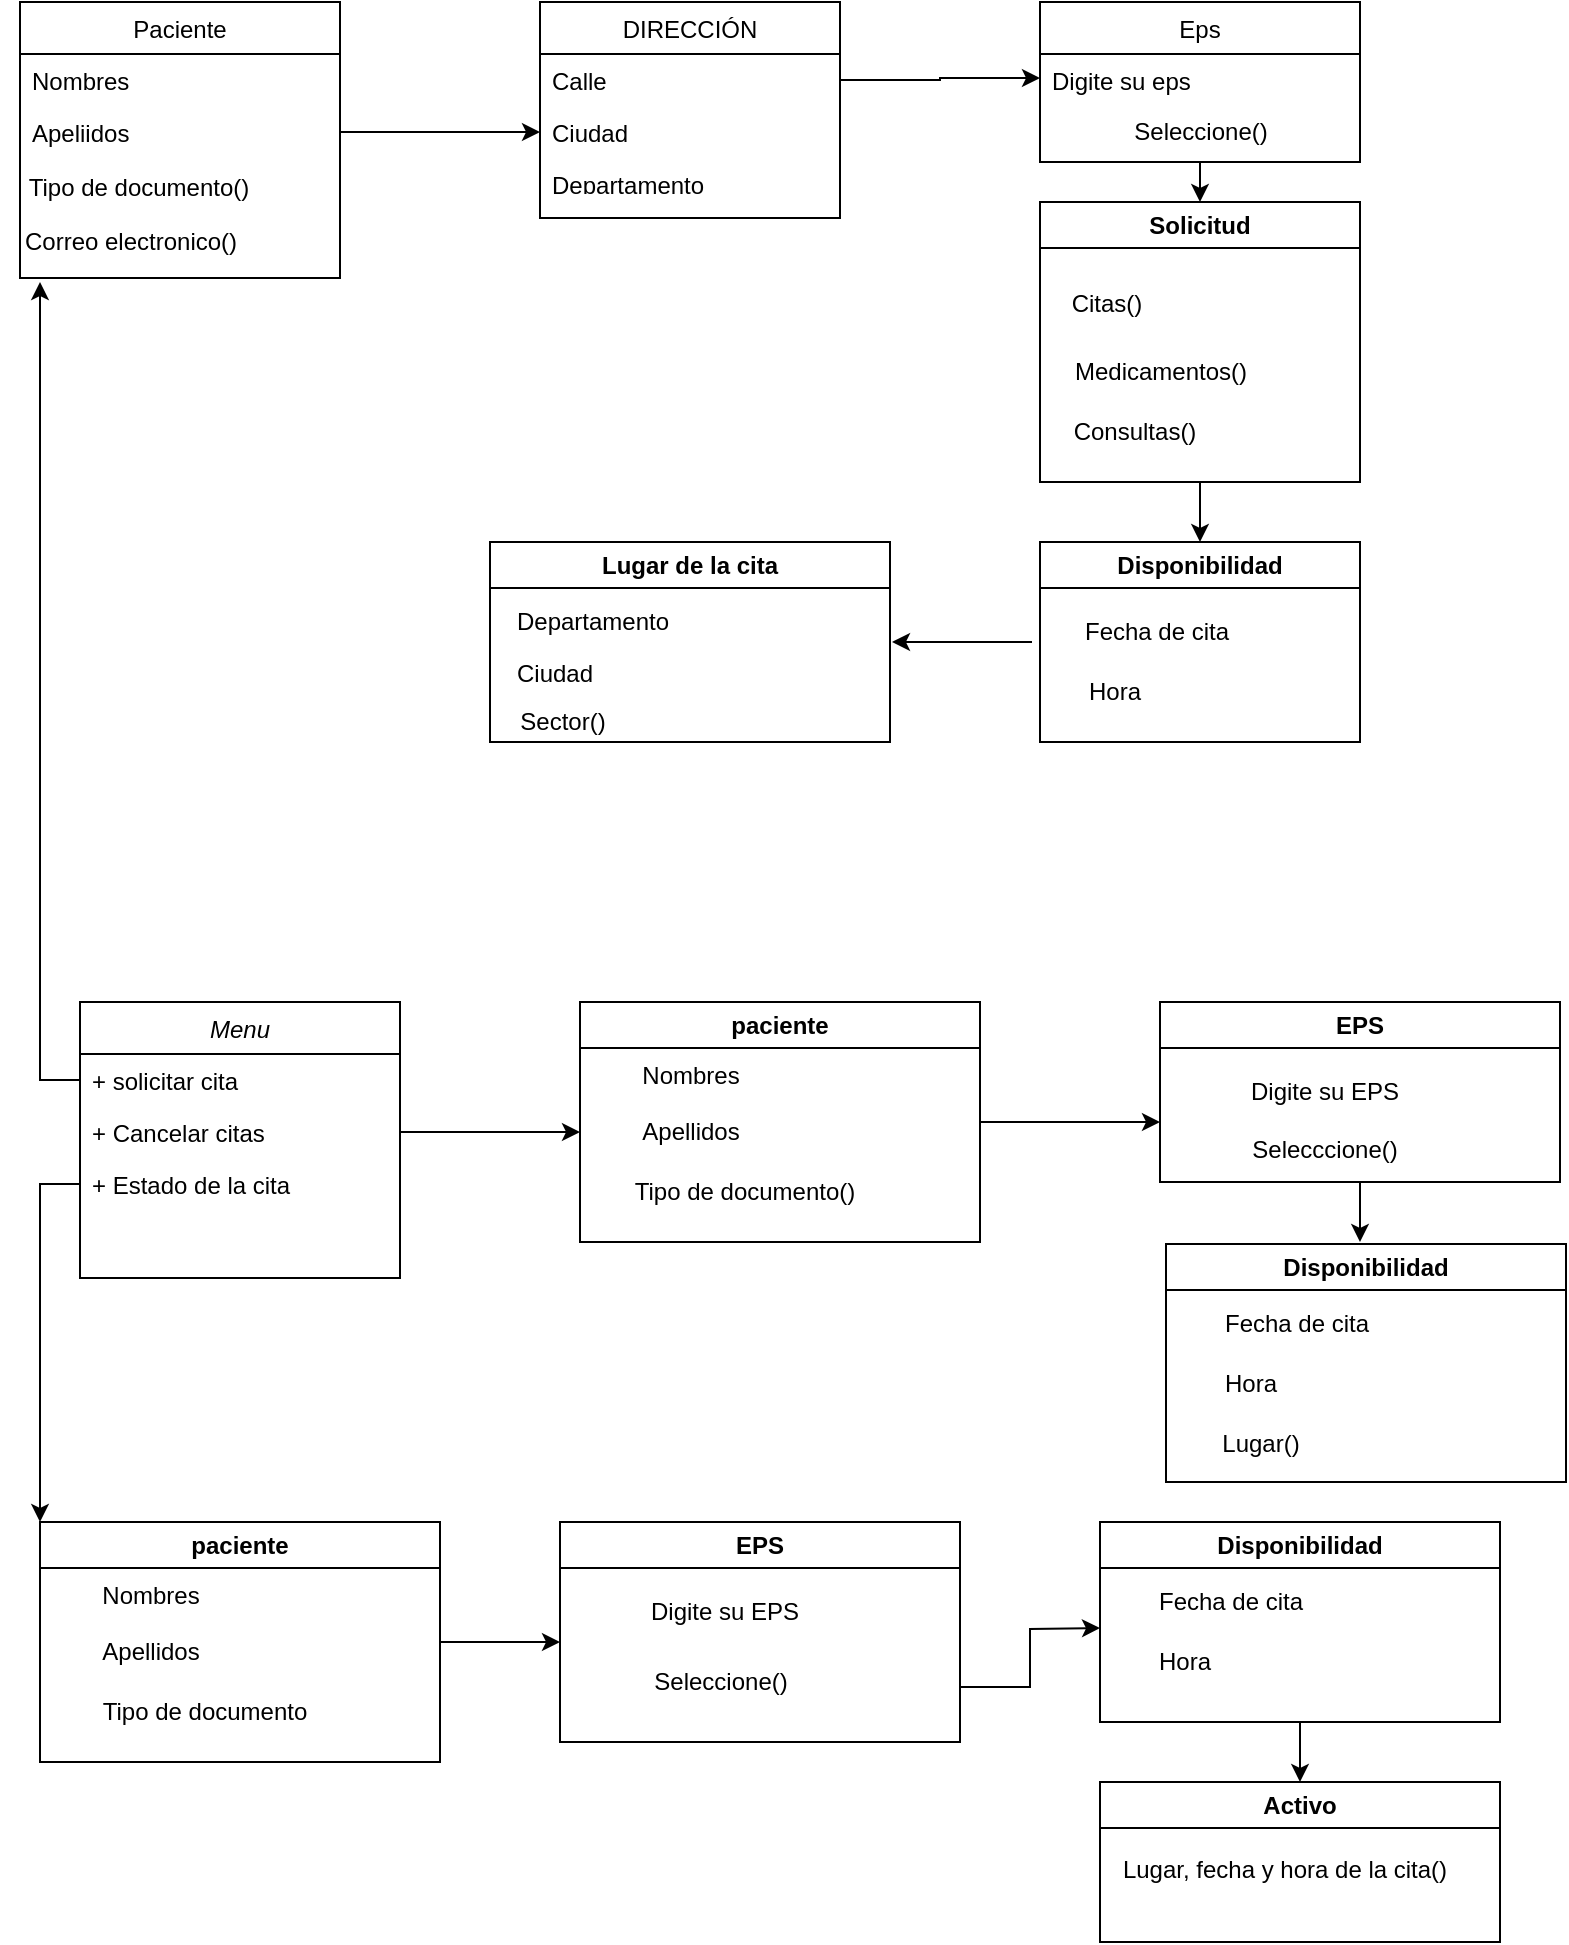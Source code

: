 <mxfile version="21.1.1" type="google">
  <diagram id="C5RBs43oDa-KdzZeNtuy" name="Page-1">
    <mxGraphModel grid="1" page="1" gridSize="10" guides="1" tooltips="1" connect="1" arrows="1" fold="1" pageScale="1" pageWidth="827" pageHeight="1169" math="0" shadow="0">
      <root>
        <mxCell id="WIyWlLk6GJQsqaUBKTNV-0" />
        <mxCell id="WIyWlLk6GJQsqaUBKTNV-1" parent="WIyWlLk6GJQsqaUBKTNV-0" />
        <mxCell id="zkfFHV4jXpPFQw0GAbJ--0" value="Menu" style="swimlane;fontStyle=2;align=center;verticalAlign=top;childLayout=stackLayout;horizontal=1;startSize=26;horizontalStack=0;resizeParent=1;resizeLast=0;collapsible=1;marginBottom=0;rounded=0;shadow=0;strokeWidth=1;" vertex="1" parent="WIyWlLk6GJQsqaUBKTNV-1">
          <mxGeometry x="40" y="40" width="160" height="138" as="geometry">
            <mxRectangle x="230" y="140" width="160" height="26" as="alternateBounds" />
          </mxGeometry>
        </mxCell>
        <mxCell id="M3lzMKewxoY9gHWfVr-m-64" style="edgeStyle=orthogonalEdgeStyle;rounded=0;orthogonalLoop=1;jettySize=auto;html=1;exitX=0;exitY=0.5;exitDx=0;exitDy=0;" edge="1" parent="zkfFHV4jXpPFQw0GAbJ--0" source="zkfFHV4jXpPFQw0GAbJ--1">
          <mxGeometry relative="1" as="geometry">
            <mxPoint x="-20" y="-360" as="targetPoint" />
          </mxGeometry>
        </mxCell>
        <mxCell id="zkfFHV4jXpPFQw0GAbJ--1" value="+ solicitar cita" style="text;align=left;verticalAlign=top;spacingLeft=4;spacingRight=4;overflow=hidden;rotatable=0;points=[[0,0.5],[1,0.5]];portConstraint=eastwest;" vertex="1" parent="zkfFHV4jXpPFQw0GAbJ--0">
          <mxGeometry y="26" width="160" height="26" as="geometry" />
        </mxCell>
        <mxCell id="M3lzMKewxoY9gHWfVr-m-59" style="edgeStyle=orthogonalEdgeStyle;rounded=0;orthogonalLoop=1;jettySize=auto;html=1;exitX=1;exitY=0.5;exitDx=0;exitDy=0;" edge="1" parent="zkfFHV4jXpPFQw0GAbJ--0" source="zkfFHV4jXpPFQw0GAbJ--2">
          <mxGeometry relative="1" as="geometry">
            <mxPoint x="250" y="65" as="targetPoint" />
          </mxGeometry>
        </mxCell>
        <mxCell id="zkfFHV4jXpPFQw0GAbJ--2" value="+ Cancelar citas" style="text;align=left;verticalAlign=top;spacingLeft=4;spacingRight=4;overflow=hidden;rotatable=0;points=[[0,0.5],[1,0.5]];portConstraint=eastwest;rounded=0;shadow=0;html=0;" vertex="1" parent="zkfFHV4jXpPFQw0GAbJ--0">
          <mxGeometry y="52" width="160" height="26" as="geometry" />
        </mxCell>
        <mxCell id="M3lzMKewxoY9gHWfVr-m-73" style="edgeStyle=orthogonalEdgeStyle;rounded=0;orthogonalLoop=1;jettySize=auto;html=1;exitX=0;exitY=0.5;exitDx=0;exitDy=0;" edge="1" parent="zkfFHV4jXpPFQw0GAbJ--0" source="zkfFHV4jXpPFQw0GAbJ--3">
          <mxGeometry relative="1" as="geometry">
            <mxPoint x="-20" y="260" as="targetPoint" />
          </mxGeometry>
        </mxCell>
        <mxCell id="zkfFHV4jXpPFQw0GAbJ--3" value="+ Estado de la cita" style="text;align=left;verticalAlign=top;spacingLeft=4;spacingRight=4;overflow=hidden;rotatable=0;points=[[0,0.5],[1,0.5]];portConstraint=eastwest;rounded=0;shadow=0;html=0;" vertex="1" parent="zkfFHV4jXpPFQw0GAbJ--0">
          <mxGeometry y="78" width="160" height="26" as="geometry" />
        </mxCell>
        <mxCell id="zkfFHV4jXpPFQw0GAbJ--6" value="Paciente" style="swimlane;fontStyle=0;align=center;verticalAlign=top;childLayout=stackLayout;horizontal=1;startSize=26;horizontalStack=0;resizeParent=1;resizeLast=0;collapsible=1;marginBottom=0;rounded=0;shadow=0;strokeWidth=1;" vertex="1" parent="WIyWlLk6GJQsqaUBKTNV-1">
          <mxGeometry x="10" y="-460" width="160" height="138" as="geometry">
            <mxRectangle x="130" y="380" width="160" height="26" as="alternateBounds" />
          </mxGeometry>
        </mxCell>
        <mxCell id="zkfFHV4jXpPFQw0GAbJ--7" value="Nombres" style="text;align=left;verticalAlign=top;spacingLeft=4;spacingRight=4;overflow=hidden;rotatable=0;points=[[0,0.5],[1,0.5]];portConstraint=eastwest;" vertex="1" parent="zkfFHV4jXpPFQw0GAbJ--6">
          <mxGeometry y="26" width="160" height="26" as="geometry" />
        </mxCell>
        <mxCell id="M3lzMKewxoY9gHWfVr-m-53" style="edgeStyle=orthogonalEdgeStyle;rounded=0;orthogonalLoop=1;jettySize=auto;html=1;exitX=1;exitY=0.5;exitDx=0;exitDy=0;" edge="1" parent="zkfFHV4jXpPFQw0GAbJ--6" source="zkfFHV4jXpPFQw0GAbJ--8">
          <mxGeometry relative="1" as="geometry">
            <mxPoint x="260" y="65" as="targetPoint" />
          </mxGeometry>
        </mxCell>
        <mxCell id="zkfFHV4jXpPFQw0GAbJ--8" value="Apeliidos" style="text;align=left;verticalAlign=top;spacingLeft=4;spacingRight=4;overflow=hidden;rotatable=0;points=[[0,0.5],[1,0.5]];portConstraint=eastwest;rounded=0;shadow=0;html=0;" vertex="1" parent="zkfFHV4jXpPFQw0GAbJ--6">
          <mxGeometry y="52" width="160" height="26" as="geometry" />
        </mxCell>
        <mxCell id="M3lzMKewxoY9gHWfVr-m-56" style="edgeStyle=orthogonalEdgeStyle;rounded=0;orthogonalLoop=1;jettySize=auto;html=1;exitX=0.5;exitY=1;exitDx=0;exitDy=0;entryX=0.5;entryY=0;entryDx=0;entryDy=0;" edge="1" parent="WIyWlLk6GJQsqaUBKTNV-1" source="zkfFHV4jXpPFQw0GAbJ--13" target="M3lzMKewxoY9gHWfVr-m-18">
          <mxGeometry relative="1" as="geometry" />
        </mxCell>
        <mxCell id="zkfFHV4jXpPFQw0GAbJ--13" value="Eps" style="swimlane;fontStyle=0;align=center;verticalAlign=top;childLayout=stackLayout;horizontal=1;startSize=26;horizontalStack=0;resizeParent=1;resizeLast=0;collapsible=1;marginBottom=0;rounded=0;shadow=0;strokeWidth=1;" vertex="1" parent="WIyWlLk6GJQsqaUBKTNV-1">
          <mxGeometry x="520" y="-460" width="160" height="80" as="geometry">
            <mxRectangle x="340" y="380" width="170" height="26" as="alternateBounds" />
          </mxGeometry>
        </mxCell>
        <mxCell id="zkfFHV4jXpPFQw0GAbJ--14" value="Digite su eps" style="text;align=left;verticalAlign=top;spacingLeft=4;spacingRight=4;overflow=hidden;rotatable=0;points=[[0,0.5],[1,0.5]];portConstraint=eastwest;" vertex="1" parent="zkfFHV4jXpPFQw0GAbJ--13">
          <mxGeometry y="26" width="160" height="24" as="geometry" />
        </mxCell>
        <mxCell id="M3lzMKewxoY9gHWfVr-m-96" value="Seleccione()" style="text;html=1;align=center;verticalAlign=middle;resizable=0;points=[];autosize=1;strokeColor=none;fillColor=none;" vertex="1" parent="zkfFHV4jXpPFQw0GAbJ--13">
          <mxGeometry y="50" width="160" height="30" as="geometry" />
        </mxCell>
        <mxCell id="zkfFHV4jXpPFQw0GAbJ--17" value="DIRECCIÓN" style="swimlane;fontStyle=0;align=center;verticalAlign=top;childLayout=stackLayout;horizontal=1;startSize=26;horizontalStack=0;resizeParent=1;resizeLast=0;collapsible=1;marginBottom=0;rounded=0;shadow=0;strokeWidth=1;" vertex="1" parent="WIyWlLk6GJQsqaUBKTNV-1">
          <mxGeometry x="270" y="-460" width="150" height="108" as="geometry">
            <mxRectangle x="550" y="140" width="160" height="26" as="alternateBounds" />
          </mxGeometry>
        </mxCell>
        <mxCell id="zkfFHV4jXpPFQw0GAbJ--18" value="Calle" style="text;align=left;verticalAlign=top;spacingLeft=4;spacingRight=4;overflow=hidden;rotatable=0;points=[[0,0.5],[1,0.5]];portConstraint=eastwest;" vertex="1" parent="zkfFHV4jXpPFQw0GAbJ--17">
          <mxGeometry y="26" width="150" height="26" as="geometry" />
        </mxCell>
        <mxCell id="zkfFHV4jXpPFQw0GAbJ--19" value="Ciudad" style="text;align=left;verticalAlign=top;spacingLeft=4;spacingRight=4;overflow=hidden;rotatable=0;points=[[0,0.5],[1,0.5]];portConstraint=eastwest;rounded=0;shadow=0;html=0;" vertex="1" parent="zkfFHV4jXpPFQw0GAbJ--17">
          <mxGeometry y="52" width="150" height="26" as="geometry" />
        </mxCell>
        <mxCell id="zkfFHV4jXpPFQw0GAbJ--20" value="Departamento" style="text;align=left;verticalAlign=top;spacingLeft=4;spacingRight=4;overflow=hidden;rotatable=0;points=[[0,0.5],[1,0.5]];portConstraint=eastwest;rounded=0;shadow=0;html=0;" vertex="1" parent="zkfFHV4jXpPFQw0GAbJ--17">
          <mxGeometry y="78" width="150" height="14" as="geometry" />
        </mxCell>
        <mxCell id="M3lzMKewxoY9gHWfVr-m-63" style="edgeStyle=orthogonalEdgeStyle;rounded=0;orthogonalLoop=1;jettySize=auto;html=1;exitX=0.5;exitY=1;exitDx=0;exitDy=0;entryX=0.5;entryY=0;entryDx=0;entryDy=0;" edge="1" parent="WIyWlLk6GJQsqaUBKTNV-1" source="M3lzMKewxoY9gHWfVr-m-18" target="M3lzMKewxoY9gHWfVr-m-30">
          <mxGeometry relative="1" as="geometry" />
        </mxCell>
        <mxCell id="M3lzMKewxoY9gHWfVr-m-18" value="&lt;font style=&quot;vertical-align: inherit;&quot;&gt;&lt;font style=&quot;vertical-align: inherit;&quot;&gt;Solicitud&lt;/font&gt;&lt;/font&gt;" style="swimlane;whiteSpace=wrap;html=1;" vertex="1" parent="WIyWlLk6GJQsqaUBKTNV-1">
          <mxGeometry x="520" y="-360" width="160" height="140" as="geometry" />
        </mxCell>
        <mxCell id="M3lzMKewxoY9gHWfVr-m-23" value="&lt;font style=&quot;vertical-align: inherit;&quot;&gt;&lt;font style=&quot;vertical-align: inherit;&quot;&gt;&lt;font style=&quot;vertical-align: inherit;&quot;&gt;&lt;font style=&quot;vertical-align: inherit;&quot;&gt;Citas()&lt;/font&gt;&lt;/font&gt;&lt;br&gt;&lt;/font&gt;&lt;/font&gt;" style="text;html=1;align=center;verticalAlign=middle;resizable=0;points=[];autosize=1;strokeColor=none;fillColor=none;" vertex="1" parent="M3lzMKewxoY9gHWfVr-m-18">
          <mxGeometry x="3" y="36" width="60" height="30" as="geometry" />
        </mxCell>
        <mxCell id="M3lzMKewxoY9gHWfVr-m-24" value="&lt;font style=&quot;vertical-align: inherit;&quot;&gt;&lt;font style=&quot;vertical-align: inherit;&quot;&gt;Medicamentos()&lt;/font&gt;&lt;/font&gt;" style="text;html=1;align=center;verticalAlign=middle;resizable=0;points=[];autosize=1;strokeColor=none;fillColor=none;" vertex="1" parent="M3lzMKewxoY9gHWfVr-m-18">
          <mxGeometry x="5" y="70" width="110" height="30" as="geometry" />
        </mxCell>
        <mxCell id="M3lzMKewxoY9gHWfVr-m-25" value="&lt;font style=&quot;vertical-align: inherit;&quot;&gt;&lt;font style=&quot;vertical-align: inherit;&quot;&gt;Consultas()&lt;/font&gt;&lt;/font&gt;" style="text;html=1;align=center;verticalAlign=middle;resizable=0;points=[];autosize=1;strokeColor=none;fillColor=none;" vertex="1" parent="M3lzMKewxoY9gHWfVr-m-18">
          <mxGeometry x="7" y="100" width="80" height="30" as="geometry" />
        </mxCell>
        <mxCell id="M3lzMKewxoY9gHWfVr-m-72" style="edgeStyle=orthogonalEdgeStyle;rounded=0;orthogonalLoop=1;jettySize=auto;html=1;exitX=0;exitY=0.5;exitDx=0;exitDy=0;" edge="1" parent="WIyWlLk6GJQsqaUBKTNV-1">
          <mxGeometry relative="1" as="geometry">
            <mxPoint x="446" y="-140" as="targetPoint" />
            <mxPoint x="516" y="-140" as="sourcePoint" />
          </mxGeometry>
        </mxCell>
        <mxCell id="M3lzMKewxoY9gHWfVr-m-30" value="&lt;font style=&quot;vertical-align: inherit;&quot;&gt;&lt;font style=&quot;vertical-align: inherit;&quot;&gt;Disponibilidad&lt;/font&gt;&lt;/font&gt;" style="swimlane;whiteSpace=wrap;html=1;" vertex="1" parent="WIyWlLk6GJQsqaUBKTNV-1">
          <mxGeometry x="520" y="-190" width="160" height="100" as="geometry" />
        </mxCell>
        <mxCell id="M3lzMKewxoY9gHWfVr-m-31" value="&lt;font style=&quot;vertical-align: inherit;&quot;&gt;&lt;font style=&quot;vertical-align: inherit;&quot;&gt;Fecha de cita&lt;/font&gt;&lt;/font&gt;" style="text;html=1;align=center;verticalAlign=middle;resizable=0;points=[];autosize=1;strokeColor=none;fillColor=none;" vertex="1" parent="M3lzMKewxoY9gHWfVr-m-30">
          <mxGeometry x="8" y="30" width="100" height="30" as="geometry" />
        </mxCell>
        <mxCell id="M3lzMKewxoY9gHWfVr-m-32" value="&lt;font style=&quot;vertical-align: inherit;&quot;&gt;&lt;font style=&quot;vertical-align: inherit;&quot;&gt;Hora&lt;/font&gt;&lt;/font&gt;" style="text;html=1;align=center;verticalAlign=middle;resizable=0;points=[];autosize=1;strokeColor=none;fillColor=none;" vertex="1" parent="M3lzMKewxoY9gHWfVr-m-30">
          <mxGeometry x="12" y="60" width="50" height="30" as="geometry" />
        </mxCell>
        <mxCell id="M3lzMKewxoY9gHWfVr-m-92" style="edgeStyle=orthogonalEdgeStyle;rounded=0;orthogonalLoop=1;jettySize=auto;html=1;exitX=1;exitY=0.5;exitDx=0;exitDy=0;" edge="1" parent="WIyWlLk6GJQsqaUBKTNV-1" source="M3lzMKewxoY9gHWfVr-m-35">
          <mxGeometry relative="1" as="geometry">
            <mxPoint x="580" y="100" as="targetPoint" />
          </mxGeometry>
        </mxCell>
        <mxCell id="M3lzMKewxoY9gHWfVr-m-35" value="&lt;font style=&quot;vertical-align: inherit;&quot;&gt;&lt;font style=&quot;vertical-align: inherit;&quot;&gt;&lt;font style=&quot;vertical-align: inherit;&quot;&gt;&lt;font style=&quot;vertical-align: inherit;&quot;&gt;paciente&lt;/font&gt;&lt;/font&gt;&lt;/font&gt;&lt;/font&gt;" style="swimlane;whiteSpace=wrap;html=1;" vertex="1" parent="WIyWlLk6GJQsqaUBKTNV-1">
          <mxGeometry x="290" y="40" width="200" height="120" as="geometry" />
        </mxCell>
        <mxCell id="M3lzMKewxoY9gHWfVr-m-37" value="&lt;font style=&quot;vertical-align: inherit;&quot;&gt;&lt;font style=&quot;vertical-align: inherit;&quot;&gt;&lt;font style=&quot;vertical-align: inherit;&quot;&gt;&lt;font style=&quot;vertical-align: inherit;&quot;&gt;Apellidos&lt;/font&gt;&lt;/font&gt;&lt;/font&gt;&lt;/font&gt;" style="text;html=1;align=center;verticalAlign=middle;resizable=0;points=[];autosize=1;strokeColor=none;fillColor=none;" vertex="1" parent="M3lzMKewxoY9gHWfVr-m-35">
          <mxGeometry x="20" y="50" width="70" height="30" as="geometry" />
        </mxCell>
        <mxCell id="M3lzMKewxoY9gHWfVr-m-38" value="&lt;font style=&quot;vertical-align: inherit;&quot;&gt;&lt;font style=&quot;vertical-align: inherit;&quot;&gt;Tipo de documento()&lt;/font&gt;&lt;/font&gt;" style="text;html=1;align=center;verticalAlign=middle;resizable=0;points=[];autosize=1;strokeColor=none;fillColor=none;" vertex="1" parent="M3lzMKewxoY9gHWfVr-m-35">
          <mxGeometry x="17" y="80" width="130" height="30" as="geometry" />
        </mxCell>
        <mxCell id="M3lzMKewxoY9gHWfVr-m-36" value="&lt;font style=&quot;vertical-align: inherit;&quot;&gt;&lt;font style=&quot;vertical-align: inherit;&quot;&gt;Nombres&lt;/font&gt;&lt;/font&gt;" style="text;html=1;align=center;verticalAlign=middle;resizable=0;points=[];autosize=1;strokeColor=none;fillColor=none;" vertex="1" parent="M3lzMKewxoY9gHWfVr-m-35">
          <mxGeometry x="20" y="22" width="70" height="30" as="geometry" />
        </mxCell>
        <mxCell id="M3lzMKewxoY9gHWfVr-m-93" style="edgeStyle=orthogonalEdgeStyle;rounded=0;orthogonalLoop=1;jettySize=auto;html=1;exitX=0.5;exitY=1;exitDx=0;exitDy=0;" edge="1" parent="WIyWlLk6GJQsqaUBKTNV-1" source="M3lzMKewxoY9gHWfVr-m-47">
          <mxGeometry relative="1" as="geometry">
            <mxPoint x="680" y="160" as="targetPoint" />
          </mxGeometry>
        </mxCell>
        <mxCell id="M3lzMKewxoY9gHWfVr-m-47" value="&lt;font style=&quot;vertical-align: inherit;&quot;&gt;&lt;font style=&quot;vertical-align: inherit;&quot;&gt;EPS&lt;/font&gt;&lt;/font&gt;" style="swimlane;whiteSpace=wrap;html=1;" vertex="1" parent="WIyWlLk6GJQsqaUBKTNV-1">
          <mxGeometry x="580" y="40" width="200" height="90" as="geometry" />
        </mxCell>
        <mxCell id="M3lzMKewxoY9gHWfVr-m-48" value="&lt;font style=&quot;vertical-align: inherit;&quot;&gt;&lt;font style=&quot;vertical-align: inherit;&quot;&gt;Digite su EPS&lt;/font&gt;&lt;/font&gt;" style="text;html=1;align=center;verticalAlign=middle;resizable=0;points=[];autosize=1;strokeColor=none;fillColor=none;" vertex="1" parent="M3lzMKewxoY9gHWfVr-m-47">
          <mxGeometry x="32" y="30" width="100" height="30" as="geometry" />
        </mxCell>
        <mxCell id="M3lzMKewxoY9gHWfVr-m-50" value="Disponibilidad" style="swimlane;whiteSpace=wrap;html=1;" vertex="1" parent="WIyWlLk6GJQsqaUBKTNV-1">
          <mxGeometry x="583" y="161" width="200" height="119" as="geometry" />
        </mxCell>
        <mxCell id="M3lzMKewxoY9gHWfVr-m-51" value="Fecha de cita" style="text;html=1;align=center;verticalAlign=middle;resizable=0;points=[];autosize=1;strokeColor=none;fillColor=none;" vertex="1" parent="M3lzMKewxoY9gHWfVr-m-50">
          <mxGeometry x="15" y="25" width="100" height="30" as="geometry" />
        </mxCell>
        <mxCell id="M3lzMKewxoY9gHWfVr-m-52" value="Hora" style="text;html=1;align=center;verticalAlign=middle;resizable=0;points=[];autosize=1;strokeColor=none;fillColor=none;" vertex="1" parent="M3lzMKewxoY9gHWfVr-m-50">
          <mxGeometry x="17" y="55" width="50" height="30" as="geometry" />
        </mxCell>
        <mxCell id="M3lzMKewxoY9gHWfVr-m-100" value="Lugar()" style="text;html=1;align=center;verticalAlign=middle;resizable=0;points=[];autosize=1;strokeColor=none;fillColor=none;" vertex="1" parent="M3lzMKewxoY9gHWfVr-m-50">
          <mxGeometry x="17" y="85" width="60" height="30" as="geometry" />
        </mxCell>
        <mxCell id="M3lzMKewxoY9gHWfVr-m-55" style="edgeStyle=orthogonalEdgeStyle;rounded=0;orthogonalLoop=1;jettySize=auto;html=1;exitX=1;exitY=0.5;exitDx=0;exitDy=0;entryX=0;entryY=0.5;entryDx=0;entryDy=0;" edge="1" parent="WIyWlLk6GJQsqaUBKTNV-1" source="zkfFHV4jXpPFQw0GAbJ--18" target="zkfFHV4jXpPFQw0GAbJ--14">
          <mxGeometry relative="1" as="geometry" />
        </mxCell>
        <mxCell id="M3lzMKewxoY9gHWfVr-m-69" value="Lugar de la cita" style="swimlane;whiteSpace=wrap;html=1;" vertex="1" parent="WIyWlLk6GJQsqaUBKTNV-1">
          <mxGeometry x="245" y="-190" width="200" height="100" as="geometry" />
        </mxCell>
        <mxCell id="M3lzMKewxoY9gHWfVr-m-70" value="Departamento" style="text;html=1;align=center;verticalAlign=middle;resizable=0;points=[];autosize=1;strokeColor=none;fillColor=none;" vertex="1" parent="WIyWlLk6GJQsqaUBKTNV-1">
          <mxGeometry x="246" y="-165" width="100" height="30" as="geometry" />
        </mxCell>
        <mxCell id="M3lzMKewxoY9gHWfVr-m-71" value="Ciudad" style="text;html=1;align=center;verticalAlign=middle;resizable=0;points=[];autosize=1;strokeColor=none;fillColor=none;" vertex="1" parent="WIyWlLk6GJQsqaUBKTNV-1">
          <mxGeometry x="247" y="-139" width="60" height="30" as="geometry" />
        </mxCell>
        <mxCell id="M3lzMKewxoY9gHWfVr-m-80" style="edgeStyle=orthogonalEdgeStyle;rounded=0;orthogonalLoop=1;jettySize=auto;html=1;exitX=1;exitY=0.5;exitDx=0;exitDy=0;" edge="1" parent="WIyWlLk6GJQsqaUBKTNV-1" source="M3lzMKewxoY9gHWfVr-m-74">
          <mxGeometry relative="1" as="geometry">
            <mxPoint x="280" y="360" as="targetPoint" />
          </mxGeometry>
        </mxCell>
        <mxCell id="M3lzMKewxoY9gHWfVr-m-74" value="&lt;font style=&quot;vertical-align: inherit;&quot;&gt;&lt;font style=&quot;vertical-align: inherit;&quot;&gt;&lt;font style=&quot;vertical-align: inherit;&quot;&gt;&lt;font style=&quot;vertical-align: inherit;&quot;&gt;paciente&lt;/font&gt;&lt;/font&gt;&lt;/font&gt;&lt;/font&gt;" style="swimlane;whiteSpace=wrap;html=1;" vertex="1" parent="WIyWlLk6GJQsqaUBKTNV-1">
          <mxGeometry x="20" y="300" width="200" height="120" as="geometry" />
        </mxCell>
        <mxCell id="M3lzMKewxoY9gHWfVr-m-75" value="&lt;font style=&quot;vertical-align: inherit;&quot;&gt;&lt;font style=&quot;vertical-align: inherit;&quot;&gt;&lt;font style=&quot;vertical-align: inherit;&quot;&gt;&lt;font style=&quot;vertical-align: inherit;&quot;&gt;Apellidos&lt;/font&gt;&lt;/font&gt;&lt;/font&gt;&lt;/font&gt;" style="text;html=1;align=center;verticalAlign=middle;resizable=0;points=[];autosize=1;strokeColor=none;fillColor=none;" vertex="1" parent="M3lzMKewxoY9gHWfVr-m-74">
          <mxGeometry x="20" y="50" width="70" height="30" as="geometry" />
        </mxCell>
        <mxCell id="M3lzMKewxoY9gHWfVr-m-76" value="&lt;font style=&quot;vertical-align: inherit;&quot;&gt;&lt;font style=&quot;vertical-align: inherit;&quot;&gt;Tipo de documento&lt;/font&gt;&lt;/font&gt;" style="text;html=1;align=center;verticalAlign=middle;resizable=0;points=[];autosize=1;strokeColor=none;fillColor=none;" vertex="1" parent="M3lzMKewxoY9gHWfVr-m-74">
          <mxGeometry x="17" y="80" width="130" height="30" as="geometry" />
        </mxCell>
        <mxCell id="M3lzMKewxoY9gHWfVr-m-77" value="&lt;font style=&quot;vertical-align: inherit;&quot;&gt;&lt;font style=&quot;vertical-align: inherit;&quot;&gt;Nombres&lt;/font&gt;&lt;/font&gt;" style="text;html=1;align=center;verticalAlign=middle;resizable=0;points=[];autosize=1;strokeColor=none;fillColor=none;" vertex="1" parent="M3lzMKewxoY9gHWfVr-m-74">
          <mxGeometry x="20" y="22" width="70" height="30" as="geometry" />
        </mxCell>
        <mxCell id="M3lzMKewxoY9gHWfVr-m-86" style="edgeStyle=orthogonalEdgeStyle;rounded=0;orthogonalLoop=1;jettySize=auto;html=1;exitX=1;exitY=0.75;exitDx=0;exitDy=0;" edge="1" parent="WIyWlLk6GJQsqaUBKTNV-1" source="M3lzMKewxoY9gHWfVr-m-78">
          <mxGeometry relative="1" as="geometry">
            <mxPoint x="550" y="353" as="targetPoint" />
          </mxGeometry>
        </mxCell>
        <mxCell id="M3lzMKewxoY9gHWfVr-m-78" value="&lt;font style=&quot;vertical-align: inherit;&quot;&gt;&lt;font style=&quot;vertical-align: inherit;&quot;&gt;EPS&lt;/font&gt;&lt;/font&gt;" style="swimlane;whiteSpace=wrap;html=1;" vertex="1" parent="WIyWlLk6GJQsqaUBKTNV-1">
          <mxGeometry x="280" y="300" width="200" height="110" as="geometry" />
        </mxCell>
        <mxCell id="M3lzMKewxoY9gHWfVr-m-79" value="&lt;font style=&quot;vertical-align: inherit;&quot;&gt;&lt;font style=&quot;vertical-align: inherit;&quot;&gt;Digite su EPS&lt;/font&gt;&lt;/font&gt;" style="text;html=1;align=center;verticalAlign=middle;resizable=0;points=[];autosize=1;strokeColor=none;fillColor=none;" vertex="1" parent="M3lzMKewxoY9gHWfVr-m-78">
          <mxGeometry x="32" y="30" width="100" height="30" as="geometry" />
        </mxCell>
        <mxCell id="M3lzMKewxoY9gHWfVr-m-87" style="edgeStyle=orthogonalEdgeStyle;rounded=0;orthogonalLoop=1;jettySize=auto;html=1;exitX=0.5;exitY=1;exitDx=0;exitDy=0;" edge="1" parent="WIyWlLk6GJQsqaUBKTNV-1" source="M3lzMKewxoY9gHWfVr-m-81" target="M3lzMKewxoY9gHWfVr-m-88">
          <mxGeometry relative="1" as="geometry">
            <mxPoint x="650" y="460" as="targetPoint" />
          </mxGeometry>
        </mxCell>
        <mxCell id="M3lzMKewxoY9gHWfVr-m-81" value="Disponibilidad" style="swimlane;whiteSpace=wrap;html=1;" vertex="1" parent="WIyWlLk6GJQsqaUBKTNV-1">
          <mxGeometry x="550" y="300" width="200" height="100" as="geometry" />
        </mxCell>
        <mxCell id="M3lzMKewxoY9gHWfVr-m-82" value="Fecha de cita" style="text;html=1;align=center;verticalAlign=middle;resizable=0;points=[];autosize=1;strokeColor=none;fillColor=none;" vertex="1" parent="M3lzMKewxoY9gHWfVr-m-81">
          <mxGeometry x="15" y="25" width="100" height="30" as="geometry" />
        </mxCell>
        <mxCell id="M3lzMKewxoY9gHWfVr-m-83" value="Hora" style="text;html=1;align=center;verticalAlign=middle;resizable=0;points=[];autosize=1;strokeColor=none;fillColor=none;" vertex="1" parent="M3lzMKewxoY9gHWfVr-m-81">
          <mxGeometry x="17" y="55" width="50" height="30" as="geometry" />
        </mxCell>
        <mxCell id="M3lzMKewxoY9gHWfVr-m-88" value="Activo" style="swimlane;whiteSpace=wrap;html=1;" vertex="1" parent="WIyWlLk6GJQsqaUBKTNV-1">
          <mxGeometry x="550" y="430" width="200" height="80" as="geometry" />
        </mxCell>
        <mxCell id="M3lzMKewxoY9gHWfVr-m-91" value="Lugar, fecha y hora de la cita()" style="text;html=1;align=center;verticalAlign=middle;resizable=0;points=[];autosize=1;strokeColor=none;fillColor=none;" vertex="1" parent="WIyWlLk6GJQsqaUBKTNV-1">
          <mxGeometry x="547" y="459" width="190" height="30" as="geometry" />
        </mxCell>
        <mxCell id="M3lzMKewxoY9gHWfVr-m-94" value="Correo electronico()" style="text;html=1;align=center;verticalAlign=middle;resizable=0;points=[];autosize=1;strokeColor=none;fillColor=none;" vertex="1" parent="WIyWlLk6GJQsqaUBKTNV-1">
          <mxGeometry y="-355" width="130" height="30" as="geometry" />
        </mxCell>
        <mxCell id="M3lzMKewxoY9gHWfVr-m-95" value="Tipo de documento()" style="text;html=1;align=center;verticalAlign=middle;resizable=0;points=[];autosize=1;strokeColor=none;fillColor=none;" vertex="1" parent="WIyWlLk6GJQsqaUBKTNV-1">
          <mxGeometry x="4" y="-382" width="130" height="30" as="geometry" />
        </mxCell>
        <mxCell id="M3lzMKewxoY9gHWfVr-m-97" value="Sector()" style="text;html=1;align=center;verticalAlign=middle;resizable=0;points=[];autosize=1;strokeColor=none;fillColor=none;" vertex="1" parent="WIyWlLk6GJQsqaUBKTNV-1">
          <mxGeometry x="246" y="-115" width="70" height="30" as="geometry" />
        </mxCell>
        <mxCell id="M3lzMKewxoY9gHWfVr-m-98" value="Seleccione()" style="text;html=1;align=center;verticalAlign=middle;resizable=0;points=[];autosize=1;strokeColor=none;fillColor=none;" vertex="1" parent="WIyWlLk6GJQsqaUBKTNV-1">
          <mxGeometry x="315" y="365" width="90" height="30" as="geometry" />
        </mxCell>
        <mxCell id="M3lzMKewxoY9gHWfVr-m-99" value="Selecccione()" style="text;html=1;align=center;verticalAlign=middle;resizable=0;points=[];autosize=1;strokeColor=none;fillColor=none;" vertex="1" parent="WIyWlLk6GJQsqaUBKTNV-1">
          <mxGeometry x="612" y="99" width="100" height="30" as="geometry" />
        </mxCell>
      </root>
    </mxGraphModel>
  </diagram>
</mxfile>
